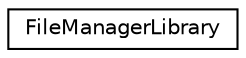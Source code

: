 digraph "类继承关系图"
{
  edge [fontname="Helvetica",fontsize="10",labelfontname="Helvetica",labelfontsize="10"];
  node [fontname="Helvetica",fontsize="10",shape=record];
  rankdir="LR";
  Node0 [label="FileManagerLibrary",height=0.2,width=0.4,color="black", fillcolor="white", style="filled",URL="$class_file_manager_library.html"];
}
